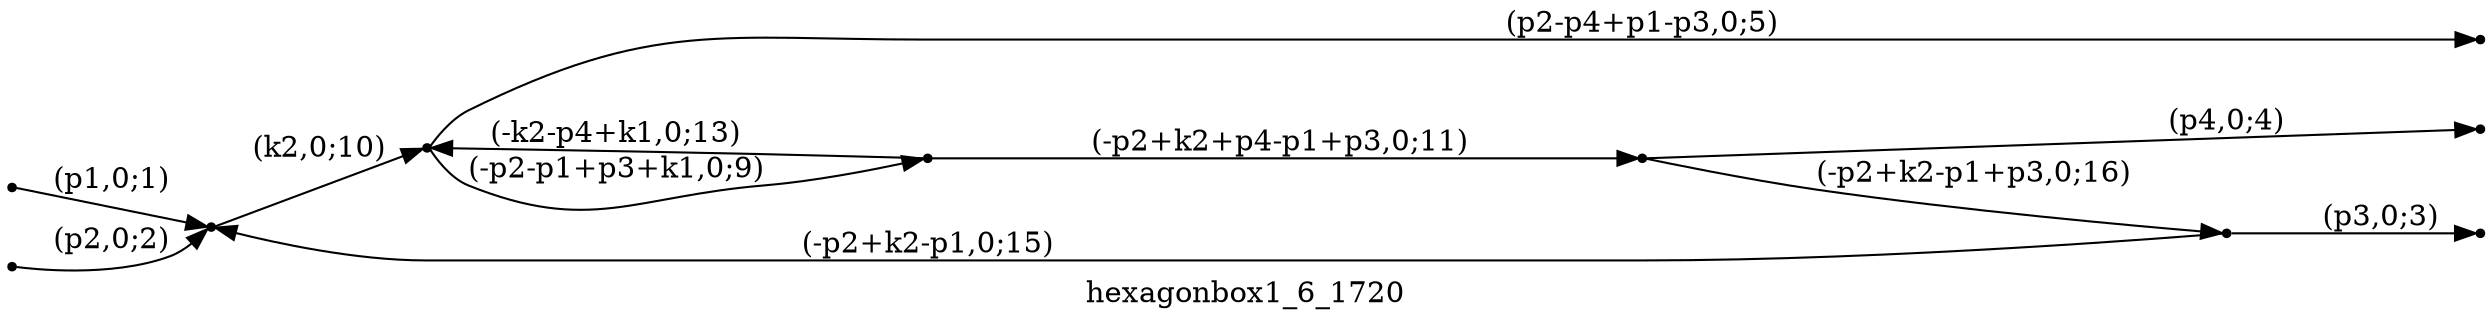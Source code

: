 digraph hexagonbox1_6_1720 {
  label="hexagonbox1_6_1720";
  rankdir="LR";
  subgraph edges {
    -1 -> 4 [label="(p1,0;1)"];
    -2 -> 4 [label="(p2,0;2)"];
    5 -> -3 [label="(p3,0;3)"];
    2 -> -4 [label="(p4,0;4)"];
    3 -> -5 [label="(p2-p4+p1-p3,0;5)"];
    3 -> 1 [label="(-p2-p1+p3+k1,0;9)"];
    4 -> 3 [label="(k2,0;10)"];
    1 -> 2 [label="(-p2+k2+p4-p1+p3,0;11)"];
    1 -> 3 [label="(-k2-p4+k1,0;13)"];
    5 -> 4 [label="(-p2+k2-p1,0;15)"];
    2 -> 5 [label="(-p2+k2-p1+p3,0;16)"];
  }
  subgraph incoming { rank="source"; -1; -2; }
  subgraph outgoing { rank="sink"; -3; -4; -5; }
-5 [shape=point];
-4 [shape=point];
-3 [shape=point];
-2 [shape=point];
-1 [shape=point];
1 [shape=point];
2 [shape=point];
3 [shape=point];
4 [shape=point];
5 [shape=point];
}

